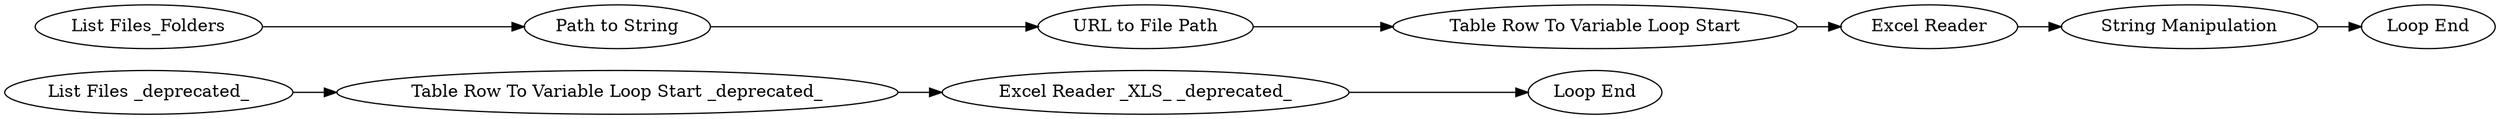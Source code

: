 digraph {
	"-8436250681493921814_43" [label="Loop End"]
	"-8436250681493921814_42" [label="Excel Reader _XLS_ _deprecated_"]
	"-8436250681493921814_92" [label="URL to File Path"]
	"-8436250681493921814_96" [label="Loop End"]
	"-8436250681493921814_94" [label="Excel Reader"]
	"-8436250681493921814_89" [label="List Files_Folders"]
	"-8436250681493921814_95" [label="String Manipulation"]
	"-8436250681493921814_91" [label="Path to String"]
	"-8436250681493921814_1" [label="List Files _deprecated_"]
	"-8436250681493921814_2" [label="Table Row To Variable Loop Start _deprecated_"]
	"-8436250681493921814_93" [label="Table Row To Variable Loop Start"]
	"-8436250681493921814_94" -> "-8436250681493921814_95"
	"-8436250681493921814_1" -> "-8436250681493921814_2"
	"-8436250681493921814_92" -> "-8436250681493921814_93"
	"-8436250681493921814_89" -> "-8436250681493921814_91"
	"-8436250681493921814_42" -> "-8436250681493921814_43"
	"-8436250681493921814_93" -> "-8436250681493921814_94"
	"-8436250681493921814_95" -> "-8436250681493921814_96"
	"-8436250681493921814_2" -> "-8436250681493921814_42"
	"-8436250681493921814_91" -> "-8436250681493921814_92"
	rankdir=LR
}
